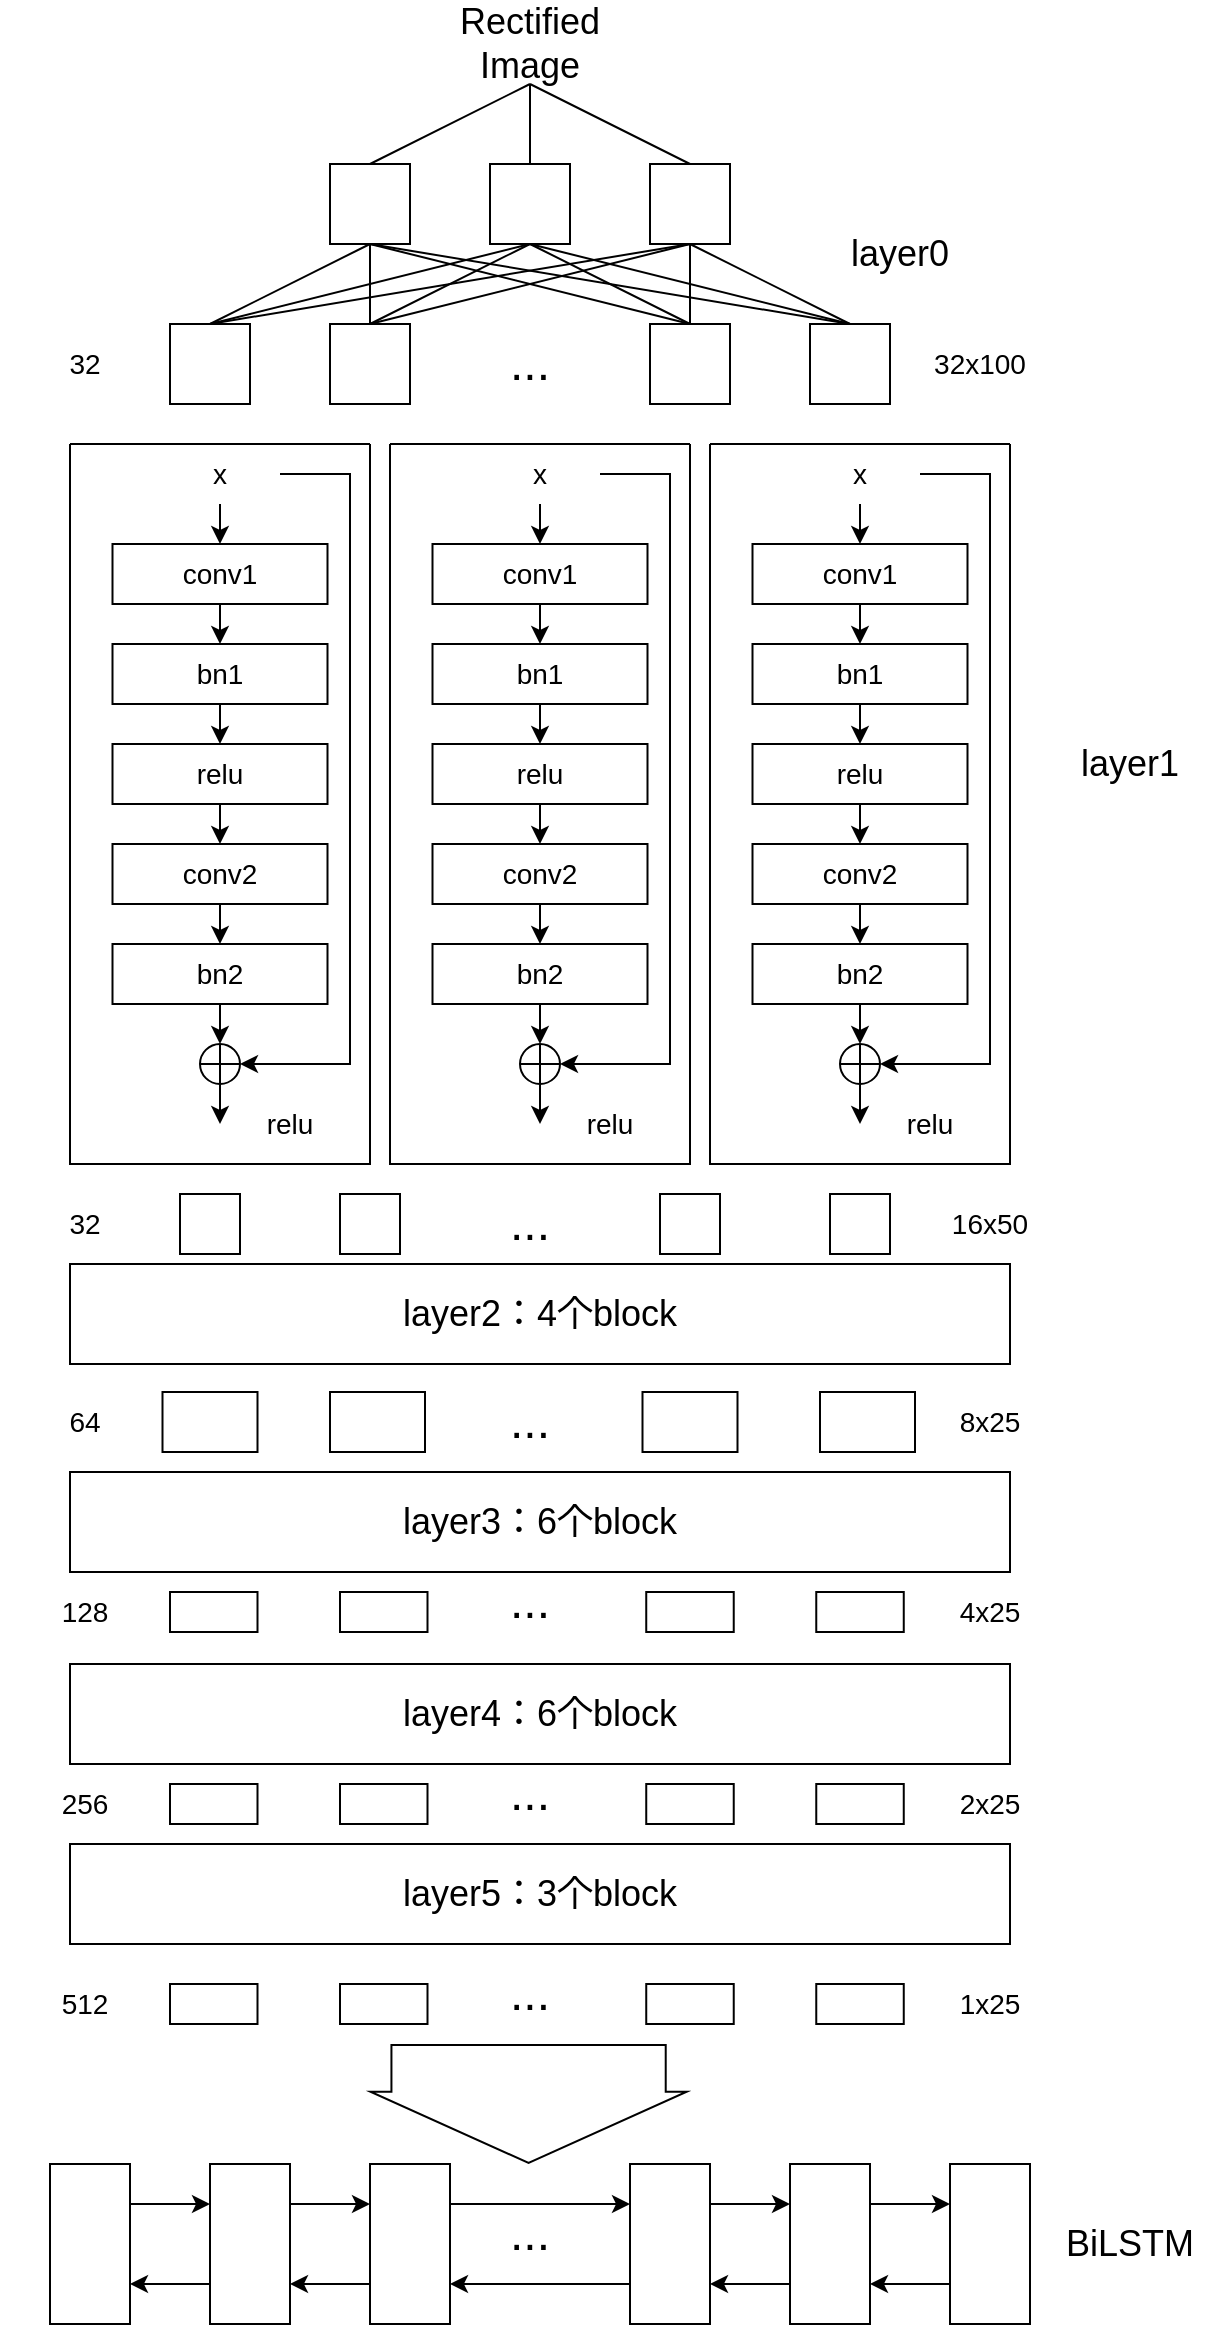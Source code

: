 <mxfile version="21.2.3" type="github">
  <diagram name="第 1 页" id="D8T1NSbYojLoOoO-aVT2">
    <mxGraphModel dx="969" dy="814" grid="1" gridSize="10" guides="1" tooltips="1" connect="1" arrows="1" fold="1" page="1" pageScale="1" pageWidth="827" pageHeight="1169" math="0" shadow="0">
      <root>
        <mxCell id="0" />
        <mxCell id="1" parent="0" />
        <mxCell id="19CoJULS_3s1aGb-RFfC-10" value="&lt;font style=&quot;font-size: 18px;&quot;&gt;Rectified Image&lt;/font&gt;" style="text;html=1;strokeColor=none;fillColor=none;align=center;verticalAlign=middle;whiteSpace=wrap;rounded=0;" vertex="1" parent="1">
          <mxGeometry x="260" y="480" width="80" height="40" as="geometry" />
        </mxCell>
        <mxCell id="19CoJULS_3s1aGb-RFfC-12" value="&lt;font style=&quot;font-size: 24px;&quot;&gt;...&lt;/font&gt;" style="text;html=1;strokeColor=none;fillColor=none;align=center;verticalAlign=middle;whiteSpace=wrap;rounded=0;" vertex="1" parent="1">
          <mxGeometry x="270" y="645" width="60" height="30" as="geometry" />
        </mxCell>
        <mxCell id="19CoJULS_3s1aGb-RFfC-13" value="&lt;font style=&quot;font-size: 14px;&quot;&gt;32x100&lt;/font&gt;" style="text;html=1;strokeColor=none;fillColor=none;align=center;verticalAlign=middle;whiteSpace=wrap;rounded=0;" vertex="1" parent="1">
          <mxGeometry x="495" y="645" width="60" height="30" as="geometry" />
        </mxCell>
        <mxCell id="19CoJULS_3s1aGb-RFfC-14" value="&lt;span style=&quot;font-size: 18px;&quot;&gt;layer0&lt;/span&gt;" style="text;html=1;strokeColor=none;fillColor=none;align=center;verticalAlign=middle;whiteSpace=wrap;rounded=0;" vertex="1" parent="1">
          <mxGeometry x="445" y="585" width="80" height="40" as="geometry" />
        </mxCell>
        <mxCell id="19CoJULS_3s1aGb-RFfC-32" value="" style="endArrow=none;html=1;rounded=0;entryX=0.5;entryY=1;entryDx=0;entryDy=0;exitX=0.5;exitY=0;exitDx=0;exitDy=0;" edge="1" parent="1" source="19CoJULS_3s1aGb-RFfC-192" target="19CoJULS_3s1aGb-RFfC-189">
          <mxGeometry width="50" height="50" relative="1" as="geometry">
            <mxPoint x="200" y="340" as="sourcePoint" />
            <mxPoint x="260" y="340" as="targetPoint" />
          </mxGeometry>
        </mxCell>
        <mxCell id="19CoJULS_3s1aGb-RFfC-34" value="" style="swimlane;startSize=0;" vertex="1" parent="1">
          <mxGeometry x="70" y="700" width="150" height="360" as="geometry" />
        </mxCell>
        <mxCell id="19CoJULS_3s1aGb-RFfC-45" style="edgeStyle=orthogonalEdgeStyle;rounded=0;orthogonalLoop=1;jettySize=auto;html=1;exitX=0.5;exitY=1;exitDx=0;exitDy=0;entryX=0.5;entryY=0;entryDx=0;entryDy=0;" edge="1" parent="19CoJULS_3s1aGb-RFfC-34" source="19CoJULS_3s1aGb-RFfC-36" target="19CoJULS_3s1aGb-RFfC-37">
          <mxGeometry relative="1" as="geometry" />
        </mxCell>
        <mxCell id="19CoJULS_3s1aGb-RFfC-36" value="&lt;font style=&quot;font-size: 14px;&quot;&gt;conv1&lt;/font&gt;" style="rounded=0;whiteSpace=wrap;html=1;" vertex="1" parent="19CoJULS_3s1aGb-RFfC-34">
          <mxGeometry x="21.25" y="50" width="107.5" height="30" as="geometry" />
        </mxCell>
        <mxCell id="19CoJULS_3s1aGb-RFfC-46" style="edgeStyle=orthogonalEdgeStyle;rounded=0;orthogonalLoop=1;jettySize=auto;html=1;exitX=0.5;exitY=1;exitDx=0;exitDy=0;entryX=0.5;entryY=0;entryDx=0;entryDy=0;" edge="1" parent="19CoJULS_3s1aGb-RFfC-34" source="19CoJULS_3s1aGb-RFfC-37" target="19CoJULS_3s1aGb-RFfC-38">
          <mxGeometry relative="1" as="geometry" />
        </mxCell>
        <mxCell id="19CoJULS_3s1aGb-RFfC-37" value="&lt;span style=&quot;font-size: 14px;&quot;&gt;bn1&lt;/span&gt;" style="rounded=0;whiteSpace=wrap;html=1;" vertex="1" parent="19CoJULS_3s1aGb-RFfC-34">
          <mxGeometry x="21.25" y="100" width="107.5" height="30" as="geometry" />
        </mxCell>
        <mxCell id="19CoJULS_3s1aGb-RFfC-47" style="edgeStyle=orthogonalEdgeStyle;rounded=0;orthogonalLoop=1;jettySize=auto;html=1;exitX=0.5;exitY=1;exitDx=0;exitDy=0;entryX=0.5;entryY=0;entryDx=0;entryDy=0;" edge="1" parent="19CoJULS_3s1aGb-RFfC-34" source="19CoJULS_3s1aGb-RFfC-38" target="19CoJULS_3s1aGb-RFfC-39">
          <mxGeometry relative="1" as="geometry" />
        </mxCell>
        <mxCell id="19CoJULS_3s1aGb-RFfC-38" value="&lt;span style=&quot;font-size: 14px;&quot;&gt;relu&lt;/span&gt;" style="rounded=0;whiteSpace=wrap;html=1;" vertex="1" parent="19CoJULS_3s1aGb-RFfC-34">
          <mxGeometry x="21.25" y="150" width="107.5" height="30" as="geometry" />
        </mxCell>
        <mxCell id="19CoJULS_3s1aGb-RFfC-48" style="edgeStyle=orthogonalEdgeStyle;rounded=0;orthogonalLoop=1;jettySize=auto;html=1;exitX=0.5;exitY=1;exitDx=0;exitDy=0;entryX=0.5;entryY=0;entryDx=0;entryDy=0;" edge="1" parent="19CoJULS_3s1aGb-RFfC-34" source="19CoJULS_3s1aGb-RFfC-39" target="19CoJULS_3s1aGb-RFfC-40">
          <mxGeometry relative="1" as="geometry" />
        </mxCell>
        <mxCell id="19CoJULS_3s1aGb-RFfC-39" value="&lt;span style=&quot;font-size: 14px;&quot;&gt;conv2&lt;/span&gt;" style="rounded=0;whiteSpace=wrap;html=1;" vertex="1" parent="19CoJULS_3s1aGb-RFfC-34">
          <mxGeometry x="21.25" y="200" width="107.5" height="30" as="geometry" />
        </mxCell>
        <mxCell id="19CoJULS_3s1aGb-RFfC-49" style="edgeStyle=orthogonalEdgeStyle;rounded=0;orthogonalLoop=1;jettySize=auto;html=1;exitX=0.5;exitY=1;exitDx=0;exitDy=0;" edge="1" parent="19CoJULS_3s1aGb-RFfC-34" source="19CoJULS_3s1aGb-RFfC-40">
          <mxGeometry relative="1" as="geometry">
            <mxPoint x="75" y="300" as="targetPoint" />
          </mxGeometry>
        </mxCell>
        <mxCell id="19CoJULS_3s1aGb-RFfC-40" value="&lt;span style=&quot;font-size: 14px;&quot;&gt;bn2&lt;/span&gt;" style="rounded=0;whiteSpace=wrap;html=1;" vertex="1" parent="19CoJULS_3s1aGb-RFfC-34">
          <mxGeometry x="21.25" y="250" width="107.5" height="30" as="geometry" />
        </mxCell>
        <mxCell id="19CoJULS_3s1aGb-RFfC-54" style="edgeStyle=orthogonalEdgeStyle;rounded=0;orthogonalLoop=1;jettySize=auto;html=1;exitX=0.5;exitY=1;exitDx=0;exitDy=0;" edge="1" parent="19CoJULS_3s1aGb-RFfC-34" source="19CoJULS_3s1aGb-RFfC-41">
          <mxGeometry relative="1" as="geometry">
            <mxPoint x="74.759" y="320.103" as="targetPoint" />
          </mxGeometry>
        </mxCell>
        <mxCell id="19CoJULS_3s1aGb-RFfC-41" value="" style="ellipse;whiteSpace=wrap;html=1;aspect=fixed;" vertex="1" parent="19CoJULS_3s1aGb-RFfC-34">
          <mxGeometry x="65" y="300" width="20" height="20" as="geometry" />
        </mxCell>
        <mxCell id="19CoJULS_3s1aGb-RFfC-43" value="" style="endArrow=none;html=1;rounded=0;entryX=1;entryY=0.5;entryDx=0;entryDy=0;exitX=0;exitY=0.5;exitDx=0;exitDy=0;" edge="1" parent="19CoJULS_3s1aGb-RFfC-34" source="19CoJULS_3s1aGb-RFfC-41" target="19CoJULS_3s1aGb-RFfC-41">
          <mxGeometry width="50" height="50" relative="1" as="geometry">
            <mxPoint x="150" y="240" as="sourcePoint" />
            <mxPoint x="200" y="190" as="targetPoint" />
          </mxGeometry>
        </mxCell>
        <mxCell id="19CoJULS_3s1aGb-RFfC-44" value="" style="endArrow=none;html=1;rounded=0;entryX=0.5;entryY=1;entryDx=0;entryDy=0;exitX=0.5;exitY=0;exitDx=0;exitDy=0;" edge="1" parent="19CoJULS_3s1aGb-RFfC-34" source="19CoJULS_3s1aGb-RFfC-41" target="19CoJULS_3s1aGb-RFfC-41">
          <mxGeometry width="50" height="50" relative="1" as="geometry">
            <mxPoint x="150" y="240" as="sourcePoint" />
            <mxPoint x="200" y="190" as="targetPoint" />
          </mxGeometry>
        </mxCell>
        <mxCell id="19CoJULS_3s1aGb-RFfC-52" style="edgeStyle=orthogonalEdgeStyle;rounded=0;orthogonalLoop=1;jettySize=auto;html=1;exitX=0.5;exitY=1;exitDx=0;exitDy=0;entryX=0.5;entryY=0;entryDx=0;entryDy=0;" edge="1" parent="19CoJULS_3s1aGb-RFfC-34" source="19CoJULS_3s1aGb-RFfC-50" target="19CoJULS_3s1aGb-RFfC-36">
          <mxGeometry relative="1" as="geometry" />
        </mxCell>
        <mxCell id="19CoJULS_3s1aGb-RFfC-53" style="edgeStyle=orthogonalEdgeStyle;rounded=0;orthogonalLoop=1;jettySize=auto;html=1;exitX=1;exitY=0.5;exitDx=0;exitDy=0;entryX=1;entryY=0.5;entryDx=0;entryDy=0;" edge="1" parent="19CoJULS_3s1aGb-RFfC-34" source="19CoJULS_3s1aGb-RFfC-50" target="19CoJULS_3s1aGb-RFfC-41">
          <mxGeometry relative="1" as="geometry">
            <Array as="points">
              <mxPoint x="140" y="15" />
              <mxPoint x="140" y="310" />
            </Array>
          </mxGeometry>
        </mxCell>
        <mxCell id="19CoJULS_3s1aGb-RFfC-50" value="&lt;font style=&quot;font-size: 14px;&quot;&gt;x&lt;/font&gt;" style="text;html=1;strokeColor=none;fillColor=none;align=center;verticalAlign=middle;whiteSpace=wrap;rounded=0;" vertex="1" parent="19CoJULS_3s1aGb-RFfC-34">
          <mxGeometry x="45" width="60" height="30" as="geometry" />
        </mxCell>
        <mxCell id="19CoJULS_3s1aGb-RFfC-57" value="&lt;font style=&quot;font-size: 14px;&quot;&gt;relu&lt;/font&gt;" style="text;html=1;strokeColor=none;fillColor=none;align=center;verticalAlign=middle;whiteSpace=wrap;rounded=0;" vertex="1" parent="19CoJULS_3s1aGb-RFfC-34">
          <mxGeometry x="80" y="325" width="60" height="30" as="geometry" />
        </mxCell>
        <mxCell id="19CoJULS_3s1aGb-RFfC-35" value="&lt;span style=&quot;font-size: 18px;&quot;&gt;layer1&lt;/span&gt;" style="text;html=1;strokeColor=none;fillColor=none;align=center;verticalAlign=middle;whiteSpace=wrap;rounded=0;" vertex="1" parent="1">
          <mxGeometry x="560" y="840" width="80" height="40" as="geometry" />
        </mxCell>
        <mxCell id="19CoJULS_3s1aGb-RFfC-56" value="" style="edgeStyle=orthogonalEdgeStyle;rounded=0;orthogonalLoop=1;jettySize=auto;html=1;" edge="1" parent="1" source="19CoJULS_3s1aGb-RFfC-41">
          <mxGeometry relative="1" as="geometry">
            <mxPoint x="145" y="1040" as="targetPoint" />
          </mxGeometry>
        </mxCell>
        <mxCell id="19CoJULS_3s1aGb-RFfC-64" value="" style="whiteSpace=wrap;html=1;aspect=fixed;" vertex="1" parent="1">
          <mxGeometry x="450" y="1075" width="30" height="30" as="geometry" />
        </mxCell>
        <mxCell id="19CoJULS_3s1aGb-RFfC-65" value="" style="whiteSpace=wrap;html=1;aspect=fixed;" vertex="1" parent="1">
          <mxGeometry x="365" y="1075" width="30" height="30" as="geometry" />
        </mxCell>
        <mxCell id="19CoJULS_3s1aGb-RFfC-66" value="" style="whiteSpace=wrap;html=1;aspect=fixed;" vertex="1" parent="1">
          <mxGeometry x="205" y="1075" width="30" height="30" as="geometry" />
        </mxCell>
        <mxCell id="19CoJULS_3s1aGb-RFfC-67" value="" style="whiteSpace=wrap;html=1;aspect=fixed;" vertex="1" parent="1">
          <mxGeometry x="125" y="1075" width="30" height="30" as="geometry" />
        </mxCell>
        <mxCell id="19CoJULS_3s1aGb-RFfC-69" value="&lt;font style=&quot;font-size: 14px;&quot;&gt;16x50&lt;/font&gt;" style="text;html=1;strokeColor=none;fillColor=none;align=center;verticalAlign=middle;whiteSpace=wrap;rounded=0;" vertex="1" parent="1">
          <mxGeometry x="500" y="1075" width="60" height="30" as="geometry" />
        </mxCell>
        <mxCell id="19CoJULS_3s1aGb-RFfC-96" value="&lt;font style=&quot;font-size: 24px;&quot;&gt;...&lt;/font&gt;" style="text;html=1;strokeColor=none;fillColor=none;align=center;verticalAlign=middle;whiteSpace=wrap;rounded=0;" vertex="1" parent="1">
          <mxGeometry x="270" y="1174" width="60" height="30" as="geometry" />
        </mxCell>
        <mxCell id="19CoJULS_3s1aGb-RFfC-97" value="&lt;font style=&quot;font-size: 14px;&quot;&gt;8x25&lt;/font&gt;" style="text;html=1;strokeColor=none;fillColor=none;align=center;verticalAlign=middle;whiteSpace=wrap;rounded=0;" vertex="1" parent="1">
          <mxGeometry x="500" y="1174" width="60" height="30" as="geometry" />
        </mxCell>
        <mxCell id="19CoJULS_3s1aGb-RFfC-121" value="" style="rounded=0;whiteSpace=wrap;html=1;" vertex="1" parent="1">
          <mxGeometry x="116.25" y="1174" width="47.5" height="30" as="geometry" />
        </mxCell>
        <mxCell id="19CoJULS_3s1aGb-RFfC-122" value="" style="rounded=0;whiteSpace=wrap;html=1;" vertex="1" parent="1">
          <mxGeometry x="200" y="1174" width="47.5" height="30" as="geometry" />
        </mxCell>
        <mxCell id="19CoJULS_3s1aGb-RFfC-123" value="" style="rounded=0;whiteSpace=wrap;html=1;" vertex="1" parent="1">
          <mxGeometry x="356.25" y="1174" width="47.5" height="30" as="geometry" />
        </mxCell>
        <mxCell id="19CoJULS_3s1aGb-RFfC-124" value="" style="rounded=0;whiteSpace=wrap;html=1;" vertex="1" parent="1">
          <mxGeometry x="445" y="1174" width="47.5" height="30" as="geometry" />
        </mxCell>
        <mxCell id="19CoJULS_3s1aGb-RFfC-126" value="&lt;font style=&quot;font-size: 14px;&quot;&gt;32&lt;/font&gt;" style="text;html=1;strokeColor=none;fillColor=none;align=center;verticalAlign=middle;whiteSpace=wrap;rounded=0;" vertex="1" parent="1">
          <mxGeometry x="35" y="640" width="85" height="40" as="geometry" />
        </mxCell>
        <mxCell id="19CoJULS_3s1aGb-RFfC-128" value="&lt;font style=&quot;font-size: 14px;&quot;&gt;64&lt;/font&gt;" style="text;html=1;strokeColor=none;fillColor=none;align=center;verticalAlign=middle;whiteSpace=wrap;rounded=0;" vertex="1" parent="1">
          <mxGeometry x="35" y="1169" width="85" height="40" as="geometry" />
        </mxCell>
        <mxCell id="19CoJULS_3s1aGb-RFfC-130" value="&lt;font style=&quot;font-size: 24px;&quot;&gt;...&lt;/font&gt;" style="text;html=1;strokeColor=none;fillColor=none;align=center;verticalAlign=middle;whiteSpace=wrap;rounded=0;" vertex="1" parent="1">
          <mxGeometry x="270" y="1264" width="60" height="30" as="geometry" />
        </mxCell>
        <mxCell id="19CoJULS_3s1aGb-RFfC-131" value="&lt;font style=&quot;font-size: 14px;&quot;&gt;4x25&lt;/font&gt;" style="text;html=1;strokeColor=none;fillColor=none;align=center;verticalAlign=middle;whiteSpace=wrap;rounded=0;" vertex="1" parent="1">
          <mxGeometry x="500" y="1269" width="60" height="30" as="geometry" />
        </mxCell>
        <mxCell id="19CoJULS_3s1aGb-RFfC-154" value="" style="rounded=0;whiteSpace=wrap;html=1;" vertex="1" parent="1">
          <mxGeometry x="443.13" y="1274" width="43.75" height="20" as="geometry" />
        </mxCell>
        <mxCell id="19CoJULS_3s1aGb-RFfC-158" value="" style="rounded=0;whiteSpace=wrap;html=1;" vertex="1" parent="1">
          <mxGeometry x="358.12" y="1274" width="43.75" height="20" as="geometry" />
        </mxCell>
        <mxCell id="19CoJULS_3s1aGb-RFfC-159" value="" style="rounded=0;whiteSpace=wrap;html=1;" vertex="1" parent="1">
          <mxGeometry x="205" y="1274" width="43.75" height="20" as="geometry" />
        </mxCell>
        <mxCell id="19CoJULS_3s1aGb-RFfC-160" value="" style="rounded=0;whiteSpace=wrap;html=1;" vertex="1" parent="1">
          <mxGeometry x="120" y="1274" width="43.75" height="20" as="geometry" />
        </mxCell>
        <mxCell id="19CoJULS_3s1aGb-RFfC-189" value="" style="whiteSpace=wrap;html=1;aspect=fixed;" vertex="1" parent="1">
          <mxGeometry x="200" y="560" width="40" height="40" as="geometry" />
        </mxCell>
        <mxCell id="19CoJULS_3s1aGb-RFfC-190" value="" style="whiteSpace=wrap;html=1;aspect=fixed;" vertex="1" parent="1">
          <mxGeometry x="280" y="560" width="40" height="40" as="geometry" />
        </mxCell>
        <mxCell id="19CoJULS_3s1aGb-RFfC-191" value="" style="whiteSpace=wrap;html=1;aspect=fixed;" vertex="1" parent="1">
          <mxGeometry x="360" y="560" width="40" height="40" as="geometry" />
        </mxCell>
        <mxCell id="19CoJULS_3s1aGb-RFfC-192" value="" style="whiteSpace=wrap;html=1;aspect=fixed;" vertex="1" parent="1">
          <mxGeometry x="120" y="640" width="40" height="40" as="geometry" />
        </mxCell>
        <mxCell id="19CoJULS_3s1aGb-RFfC-193" value="" style="whiteSpace=wrap;html=1;aspect=fixed;" vertex="1" parent="1">
          <mxGeometry x="200" y="640" width="40" height="40" as="geometry" />
        </mxCell>
        <mxCell id="19CoJULS_3s1aGb-RFfC-194" value="" style="whiteSpace=wrap;html=1;aspect=fixed;" vertex="1" parent="1">
          <mxGeometry x="360" y="640" width="40" height="40" as="geometry" />
        </mxCell>
        <mxCell id="19CoJULS_3s1aGb-RFfC-195" value="" style="whiteSpace=wrap;html=1;aspect=fixed;" vertex="1" parent="1">
          <mxGeometry x="440" y="640" width="40" height="40" as="geometry" />
        </mxCell>
        <mxCell id="19CoJULS_3s1aGb-RFfC-196" value="" style="endArrow=none;html=1;rounded=0;entryX=0.5;entryY=1;entryDx=0;entryDy=0;exitX=0.5;exitY=0;exitDx=0;exitDy=0;" edge="1" parent="1">
          <mxGeometry width="50" height="50" relative="1" as="geometry">
            <mxPoint x="220" y="640" as="sourcePoint" />
            <mxPoint x="300" y="600" as="targetPoint" />
          </mxGeometry>
        </mxCell>
        <mxCell id="19CoJULS_3s1aGb-RFfC-197" value="" style="endArrow=none;html=1;rounded=0;exitX=0.5;exitY=0;exitDx=0;exitDy=0;" edge="1" parent="1" source="19CoJULS_3s1aGb-RFfC-194">
          <mxGeometry width="50" height="50" relative="1" as="geometry">
            <mxPoint x="230" y="650" as="sourcePoint" />
            <mxPoint x="300" y="600" as="targetPoint" />
          </mxGeometry>
        </mxCell>
        <mxCell id="19CoJULS_3s1aGb-RFfC-198" value="" style="endArrow=none;html=1;rounded=0;exitX=0.5;exitY=0;exitDx=0;exitDy=0;" edge="1" parent="1">
          <mxGeometry width="50" height="50" relative="1" as="geometry">
            <mxPoint x="460" y="640" as="sourcePoint" />
            <mxPoint x="380" y="600" as="targetPoint" />
          </mxGeometry>
        </mxCell>
        <mxCell id="19CoJULS_3s1aGb-RFfC-199" value="" style="endArrow=none;html=1;rounded=0;exitX=0.5;exitY=0;exitDx=0;exitDy=0;entryX=0.5;entryY=1;entryDx=0;entryDy=0;" edge="1" parent="1" source="19CoJULS_3s1aGb-RFfC-195" target="19CoJULS_3s1aGb-RFfC-190">
          <mxGeometry width="50" height="50" relative="1" as="geometry">
            <mxPoint x="470" y="650" as="sourcePoint" />
            <mxPoint x="390" y="610" as="targetPoint" />
          </mxGeometry>
        </mxCell>
        <mxCell id="19CoJULS_3s1aGb-RFfC-200" value="" style="endArrow=none;html=1;rounded=0;entryX=0.5;entryY=1;entryDx=0;entryDy=0;" edge="1" parent="1" target="19CoJULS_3s1aGb-RFfC-189">
          <mxGeometry width="50" height="50" relative="1" as="geometry">
            <mxPoint x="460" y="640" as="sourcePoint" />
            <mxPoint x="310" y="610" as="targetPoint" />
          </mxGeometry>
        </mxCell>
        <mxCell id="19CoJULS_3s1aGb-RFfC-201" value="" style="endArrow=none;html=1;rounded=0;exitX=0.5;exitY=0;exitDx=0;exitDy=0;exitPerimeter=0;" edge="1" parent="1" source="19CoJULS_3s1aGb-RFfC-192">
          <mxGeometry width="50" height="50" relative="1" as="geometry">
            <mxPoint x="150" y="650" as="sourcePoint" />
            <mxPoint x="300" y="600" as="targetPoint" />
          </mxGeometry>
        </mxCell>
        <mxCell id="19CoJULS_3s1aGb-RFfC-202" value="" style="endArrow=none;html=1;rounded=0;entryX=0.5;entryY=1;entryDx=0;entryDy=0;" edge="1" parent="1" target="19CoJULS_3s1aGb-RFfC-191">
          <mxGeometry width="50" height="50" relative="1" as="geometry">
            <mxPoint x="140" y="640" as="sourcePoint" />
            <mxPoint x="310" y="610" as="targetPoint" />
          </mxGeometry>
        </mxCell>
        <mxCell id="19CoJULS_3s1aGb-RFfC-203" value="" style="endArrow=none;html=1;rounded=0;entryX=0.5;entryY=0;entryDx=0;entryDy=0;" edge="1" parent="1" target="19CoJULS_3s1aGb-RFfC-193">
          <mxGeometry width="50" height="50" relative="1" as="geometry">
            <mxPoint x="380" y="600" as="sourcePoint" />
            <mxPoint x="390" y="610" as="targetPoint" />
          </mxGeometry>
        </mxCell>
        <mxCell id="19CoJULS_3s1aGb-RFfC-204" value="" style="endArrow=none;html=1;rounded=0;" edge="1" parent="1">
          <mxGeometry width="50" height="50" relative="1" as="geometry">
            <mxPoint x="380" y="640" as="sourcePoint" />
            <mxPoint x="380" y="600" as="targetPoint" />
          </mxGeometry>
        </mxCell>
        <mxCell id="19CoJULS_3s1aGb-RFfC-205" value="" style="endArrow=none;html=1;rounded=0;entryX=0.5;entryY=1;entryDx=0;entryDy=0;exitX=0.5;exitY=0;exitDx=0;exitDy=0;" edge="1" parent="1" source="19CoJULS_3s1aGb-RFfC-194" target="19CoJULS_3s1aGb-RFfC-189">
          <mxGeometry width="50" height="50" relative="1" as="geometry">
            <mxPoint x="470" y="650" as="sourcePoint" />
            <mxPoint x="230" y="610" as="targetPoint" />
          </mxGeometry>
        </mxCell>
        <mxCell id="19CoJULS_3s1aGb-RFfC-206" value="" style="endArrow=none;html=1;rounded=0;entryX=0.5;entryY=1;entryDx=0;entryDy=0;exitX=0.5;exitY=0;exitDx=0;exitDy=0;" edge="1" parent="1" source="19CoJULS_3s1aGb-RFfC-193" target="19CoJULS_3s1aGb-RFfC-189">
          <mxGeometry width="50" height="50" relative="1" as="geometry">
            <mxPoint x="150" y="650" as="sourcePoint" />
            <mxPoint x="230" y="610" as="targetPoint" />
          </mxGeometry>
        </mxCell>
        <mxCell id="19CoJULS_3s1aGb-RFfC-207" value="" style="swimlane;startSize=0;" vertex="1" parent="1">
          <mxGeometry x="230" y="700" width="150" height="360" as="geometry" />
        </mxCell>
        <mxCell id="19CoJULS_3s1aGb-RFfC-208" style="edgeStyle=orthogonalEdgeStyle;rounded=0;orthogonalLoop=1;jettySize=auto;html=1;exitX=0.5;exitY=1;exitDx=0;exitDy=0;entryX=0.5;entryY=0;entryDx=0;entryDy=0;" edge="1" parent="19CoJULS_3s1aGb-RFfC-207" source="19CoJULS_3s1aGb-RFfC-209" target="19CoJULS_3s1aGb-RFfC-211">
          <mxGeometry relative="1" as="geometry" />
        </mxCell>
        <mxCell id="19CoJULS_3s1aGb-RFfC-209" value="&lt;font style=&quot;font-size: 14px;&quot;&gt;conv1&lt;/font&gt;" style="rounded=0;whiteSpace=wrap;html=1;" vertex="1" parent="19CoJULS_3s1aGb-RFfC-207">
          <mxGeometry x="21.25" y="50" width="107.5" height="30" as="geometry" />
        </mxCell>
        <mxCell id="19CoJULS_3s1aGb-RFfC-210" style="edgeStyle=orthogonalEdgeStyle;rounded=0;orthogonalLoop=1;jettySize=auto;html=1;exitX=0.5;exitY=1;exitDx=0;exitDy=0;entryX=0.5;entryY=0;entryDx=0;entryDy=0;" edge="1" parent="19CoJULS_3s1aGb-RFfC-207" source="19CoJULS_3s1aGb-RFfC-211" target="19CoJULS_3s1aGb-RFfC-213">
          <mxGeometry relative="1" as="geometry" />
        </mxCell>
        <mxCell id="19CoJULS_3s1aGb-RFfC-211" value="&lt;span style=&quot;font-size: 14px;&quot;&gt;bn1&lt;/span&gt;" style="rounded=0;whiteSpace=wrap;html=1;" vertex="1" parent="19CoJULS_3s1aGb-RFfC-207">
          <mxGeometry x="21.25" y="100" width="107.5" height="30" as="geometry" />
        </mxCell>
        <mxCell id="19CoJULS_3s1aGb-RFfC-212" style="edgeStyle=orthogonalEdgeStyle;rounded=0;orthogonalLoop=1;jettySize=auto;html=1;exitX=0.5;exitY=1;exitDx=0;exitDy=0;entryX=0.5;entryY=0;entryDx=0;entryDy=0;" edge="1" parent="19CoJULS_3s1aGb-RFfC-207" source="19CoJULS_3s1aGb-RFfC-213" target="19CoJULS_3s1aGb-RFfC-215">
          <mxGeometry relative="1" as="geometry" />
        </mxCell>
        <mxCell id="19CoJULS_3s1aGb-RFfC-213" value="&lt;span style=&quot;font-size: 14px;&quot;&gt;relu&lt;/span&gt;" style="rounded=0;whiteSpace=wrap;html=1;" vertex="1" parent="19CoJULS_3s1aGb-RFfC-207">
          <mxGeometry x="21.25" y="150" width="107.5" height="30" as="geometry" />
        </mxCell>
        <mxCell id="19CoJULS_3s1aGb-RFfC-214" style="edgeStyle=orthogonalEdgeStyle;rounded=0;orthogonalLoop=1;jettySize=auto;html=1;exitX=0.5;exitY=1;exitDx=0;exitDy=0;entryX=0.5;entryY=0;entryDx=0;entryDy=0;" edge="1" parent="19CoJULS_3s1aGb-RFfC-207" source="19CoJULS_3s1aGb-RFfC-215" target="19CoJULS_3s1aGb-RFfC-217">
          <mxGeometry relative="1" as="geometry" />
        </mxCell>
        <mxCell id="19CoJULS_3s1aGb-RFfC-215" value="&lt;span style=&quot;font-size: 14px;&quot;&gt;conv2&lt;/span&gt;" style="rounded=0;whiteSpace=wrap;html=1;" vertex="1" parent="19CoJULS_3s1aGb-RFfC-207">
          <mxGeometry x="21.25" y="200" width="107.5" height="30" as="geometry" />
        </mxCell>
        <mxCell id="19CoJULS_3s1aGb-RFfC-216" style="edgeStyle=orthogonalEdgeStyle;rounded=0;orthogonalLoop=1;jettySize=auto;html=1;exitX=0.5;exitY=1;exitDx=0;exitDy=0;" edge="1" parent="19CoJULS_3s1aGb-RFfC-207" source="19CoJULS_3s1aGb-RFfC-217">
          <mxGeometry relative="1" as="geometry">
            <mxPoint x="75" y="300" as="targetPoint" />
          </mxGeometry>
        </mxCell>
        <mxCell id="19CoJULS_3s1aGb-RFfC-217" value="&lt;span style=&quot;font-size: 14px;&quot;&gt;bn2&lt;/span&gt;" style="rounded=0;whiteSpace=wrap;html=1;" vertex="1" parent="19CoJULS_3s1aGb-RFfC-207">
          <mxGeometry x="21.25" y="250" width="107.5" height="30" as="geometry" />
        </mxCell>
        <mxCell id="19CoJULS_3s1aGb-RFfC-218" style="edgeStyle=orthogonalEdgeStyle;rounded=0;orthogonalLoop=1;jettySize=auto;html=1;exitX=0.5;exitY=1;exitDx=0;exitDy=0;" edge="1" parent="19CoJULS_3s1aGb-RFfC-207" source="19CoJULS_3s1aGb-RFfC-219">
          <mxGeometry relative="1" as="geometry">
            <mxPoint x="74.759" y="320.103" as="targetPoint" />
          </mxGeometry>
        </mxCell>
        <mxCell id="19CoJULS_3s1aGb-RFfC-219" value="" style="ellipse;whiteSpace=wrap;html=1;aspect=fixed;" vertex="1" parent="19CoJULS_3s1aGb-RFfC-207">
          <mxGeometry x="65" y="300" width="20" height="20" as="geometry" />
        </mxCell>
        <mxCell id="19CoJULS_3s1aGb-RFfC-220" value="" style="endArrow=none;html=1;rounded=0;entryX=1;entryY=0.5;entryDx=0;entryDy=0;exitX=0;exitY=0.5;exitDx=0;exitDy=0;" edge="1" parent="19CoJULS_3s1aGb-RFfC-207" source="19CoJULS_3s1aGb-RFfC-219" target="19CoJULS_3s1aGb-RFfC-219">
          <mxGeometry width="50" height="50" relative="1" as="geometry">
            <mxPoint x="150" y="240" as="sourcePoint" />
            <mxPoint x="200" y="190" as="targetPoint" />
          </mxGeometry>
        </mxCell>
        <mxCell id="19CoJULS_3s1aGb-RFfC-221" value="" style="endArrow=none;html=1;rounded=0;entryX=0.5;entryY=1;entryDx=0;entryDy=0;exitX=0.5;exitY=0;exitDx=0;exitDy=0;" edge="1" parent="19CoJULS_3s1aGb-RFfC-207" source="19CoJULS_3s1aGb-RFfC-219" target="19CoJULS_3s1aGb-RFfC-219">
          <mxGeometry width="50" height="50" relative="1" as="geometry">
            <mxPoint x="150" y="240" as="sourcePoint" />
            <mxPoint x="200" y="190" as="targetPoint" />
          </mxGeometry>
        </mxCell>
        <mxCell id="19CoJULS_3s1aGb-RFfC-222" style="edgeStyle=orthogonalEdgeStyle;rounded=0;orthogonalLoop=1;jettySize=auto;html=1;exitX=0.5;exitY=1;exitDx=0;exitDy=0;entryX=0.5;entryY=0;entryDx=0;entryDy=0;" edge="1" parent="19CoJULS_3s1aGb-RFfC-207" source="19CoJULS_3s1aGb-RFfC-224" target="19CoJULS_3s1aGb-RFfC-209">
          <mxGeometry relative="1" as="geometry" />
        </mxCell>
        <mxCell id="19CoJULS_3s1aGb-RFfC-223" style="edgeStyle=orthogonalEdgeStyle;rounded=0;orthogonalLoop=1;jettySize=auto;html=1;exitX=1;exitY=0.5;exitDx=0;exitDy=0;entryX=1;entryY=0.5;entryDx=0;entryDy=0;" edge="1" parent="19CoJULS_3s1aGb-RFfC-207" source="19CoJULS_3s1aGb-RFfC-224" target="19CoJULS_3s1aGb-RFfC-219">
          <mxGeometry relative="1" as="geometry">
            <Array as="points">
              <mxPoint x="140" y="15" />
              <mxPoint x="140" y="310" />
            </Array>
          </mxGeometry>
        </mxCell>
        <mxCell id="19CoJULS_3s1aGb-RFfC-224" value="&lt;font style=&quot;font-size: 14px;&quot;&gt;x&lt;/font&gt;" style="text;html=1;strokeColor=none;fillColor=none;align=center;verticalAlign=middle;whiteSpace=wrap;rounded=0;" vertex="1" parent="19CoJULS_3s1aGb-RFfC-207">
          <mxGeometry x="45" width="60" height="30" as="geometry" />
        </mxCell>
        <mxCell id="19CoJULS_3s1aGb-RFfC-225" value="&lt;font style=&quot;font-size: 14px;&quot;&gt;relu&lt;/font&gt;" style="text;html=1;strokeColor=none;fillColor=none;align=center;verticalAlign=middle;whiteSpace=wrap;rounded=0;" vertex="1" parent="19CoJULS_3s1aGb-RFfC-207">
          <mxGeometry x="80" y="325" width="60" height="30" as="geometry" />
        </mxCell>
        <mxCell id="19CoJULS_3s1aGb-RFfC-226" value="" style="edgeStyle=orthogonalEdgeStyle;rounded=0;orthogonalLoop=1;jettySize=auto;html=1;" edge="1" parent="1" source="19CoJULS_3s1aGb-RFfC-219">
          <mxGeometry relative="1" as="geometry">
            <mxPoint x="305" y="1040" as="targetPoint" />
          </mxGeometry>
        </mxCell>
        <mxCell id="19CoJULS_3s1aGb-RFfC-228" value="" style="swimlane;startSize=0;" vertex="1" parent="1">
          <mxGeometry x="390" y="700" width="150" height="360" as="geometry" />
        </mxCell>
        <mxCell id="19CoJULS_3s1aGb-RFfC-229" style="edgeStyle=orthogonalEdgeStyle;rounded=0;orthogonalLoop=1;jettySize=auto;html=1;exitX=0.5;exitY=1;exitDx=0;exitDy=0;entryX=0.5;entryY=0;entryDx=0;entryDy=0;" edge="1" parent="19CoJULS_3s1aGb-RFfC-228" source="19CoJULS_3s1aGb-RFfC-230" target="19CoJULS_3s1aGb-RFfC-232">
          <mxGeometry relative="1" as="geometry" />
        </mxCell>
        <mxCell id="19CoJULS_3s1aGb-RFfC-230" value="&lt;font style=&quot;font-size: 14px;&quot;&gt;conv1&lt;/font&gt;" style="rounded=0;whiteSpace=wrap;html=1;" vertex="1" parent="19CoJULS_3s1aGb-RFfC-228">
          <mxGeometry x="21.25" y="50" width="107.5" height="30" as="geometry" />
        </mxCell>
        <mxCell id="19CoJULS_3s1aGb-RFfC-231" style="edgeStyle=orthogonalEdgeStyle;rounded=0;orthogonalLoop=1;jettySize=auto;html=1;exitX=0.5;exitY=1;exitDx=0;exitDy=0;entryX=0.5;entryY=0;entryDx=0;entryDy=0;" edge="1" parent="19CoJULS_3s1aGb-RFfC-228" source="19CoJULS_3s1aGb-RFfC-232" target="19CoJULS_3s1aGb-RFfC-234">
          <mxGeometry relative="1" as="geometry" />
        </mxCell>
        <mxCell id="19CoJULS_3s1aGb-RFfC-232" value="&lt;span style=&quot;font-size: 14px;&quot;&gt;bn1&lt;/span&gt;" style="rounded=0;whiteSpace=wrap;html=1;" vertex="1" parent="19CoJULS_3s1aGb-RFfC-228">
          <mxGeometry x="21.25" y="100" width="107.5" height="30" as="geometry" />
        </mxCell>
        <mxCell id="19CoJULS_3s1aGb-RFfC-233" style="edgeStyle=orthogonalEdgeStyle;rounded=0;orthogonalLoop=1;jettySize=auto;html=1;exitX=0.5;exitY=1;exitDx=0;exitDy=0;entryX=0.5;entryY=0;entryDx=0;entryDy=0;" edge="1" parent="19CoJULS_3s1aGb-RFfC-228" source="19CoJULS_3s1aGb-RFfC-234" target="19CoJULS_3s1aGb-RFfC-236">
          <mxGeometry relative="1" as="geometry" />
        </mxCell>
        <mxCell id="19CoJULS_3s1aGb-RFfC-234" value="&lt;span style=&quot;font-size: 14px;&quot;&gt;relu&lt;/span&gt;" style="rounded=0;whiteSpace=wrap;html=1;" vertex="1" parent="19CoJULS_3s1aGb-RFfC-228">
          <mxGeometry x="21.25" y="150" width="107.5" height="30" as="geometry" />
        </mxCell>
        <mxCell id="19CoJULS_3s1aGb-RFfC-235" style="edgeStyle=orthogonalEdgeStyle;rounded=0;orthogonalLoop=1;jettySize=auto;html=1;exitX=0.5;exitY=1;exitDx=0;exitDy=0;entryX=0.5;entryY=0;entryDx=0;entryDy=0;" edge="1" parent="19CoJULS_3s1aGb-RFfC-228" source="19CoJULS_3s1aGb-RFfC-236" target="19CoJULS_3s1aGb-RFfC-238">
          <mxGeometry relative="1" as="geometry" />
        </mxCell>
        <mxCell id="19CoJULS_3s1aGb-RFfC-236" value="&lt;span style=&quot;font-size: 14px;&quot;&gt;conv2&lt;/span&gt;" style="rounded=0;whiteSpace=wrap;html=1;" vertex="1" parent="19CoJULS_3s1aGb-RFfC-228">
          <mxGeometry x="21.25" y="200" width="107.5" height="30" as="geometry" />
        </mxCell>
        <mxCell id="19CoJULS_3s1aGb-RFfC-237" style="edgeStyle=orthogonalEdgeStyle;rounded=0;orthogonalLoop=1;jettySize=auto;html=1;exitX=0.5;exitY=1;exitDx=0;exitDy=0;" edge="1" parent="19CoJULS_3s1aGb-RFfC-228" source="19CoJULS_3s1aGb-RFfC-238">
          <mxGeometry relative="1" as="geometry">
            <mxPoint x="75" y="300" as="targetPoint" />
          </mxGeometry>
        </mxCell>
        <mxCell id="19CoJULS_3s1aGb-RFfC-238" value="&lt;span style=&quot;font-size: 14px;&quot;&gt;bn2&lt;/span&gt;" style="rounded=0;whiteSpace=wrap;html=1;" vertex="1" parent="19CoJULS_3s1aGb-RFfC-228">
          <mxGeometry x="21.25" y="250" width="107.5" height="30" as="geometry" />
        </mxCell>
        <mxCell id="19CoJULS_3s1aGb-RFfC-239" style="edgeStyle=orthogonalEdgeStyle;rounded=0;orthogonalLoop=1;jettySize=auto;html=1;exitX=0.5;exitY=1;exitDx=0;exitDy=0;" edge="1" parent="19CoJULS_3s1aGb-RFfC-228" source="19CoJULS_3s1aGb-RFfC-240">
          <mxGeometry relative="1" as="geometry">
            <mxPoint x="74.759" y="320.103" as="targetPoint" />
          </mxGeometry>
        </mxCell>
        <mxCell id="19CoJULS_3s1aGb-RFfC-240" value="" style="ellipse;whiteSpace=wrap;html=1;aspect=fixed;" vertex="1" parent="19CoJULS_3s1aGb-RFfC-228">
          <mxGeometry x="65" y="300" width="20" height="20" as="geometry" />
        </mxCell>
        <mxCell id="19CoJULS_3s1aGb-RFfC-241" value="" style="endArrow=none;html=1;rounded=0;entryX=1;entryY=0.5;entryDx=0;entryDy=0;exitX=0;exitY=0.5;exitDx=0;exitDy=0;" edge="1" parent="19CoJULS_3s1aGb-RFfC-228" source="19CoJULS_3s1aGb-RFfC-240" target="19CoJULS_3s1aGb-RFfC-240">
          <mxGeometry width="50" height="50" relative="1" as="geometry">
            <mxPoint x="150" y="240" as="sourcePoint" />
            <mxPoint x="200" y="190" as="targetPoint" />
          </mxGeometry>
        </mxCell>
        <mxCell id="19CoJULS_3s1aGb-RFfC-242" value="" style="endArrow=none;html=1;rounded=0;entryX=0.5;entryY=1;entryDx=0;entryDy=0;exitX=0.5;exitY=0;exitDx=0;exitDy=0;" edge="1" parent="19CoJULS_3s1aGb-RFfC-228" source="19CoJULS_3s1aGb-RFfC-240" target="19CoJULS_3s1aGb-RFfC-240">
          <mxGeometry width="50" height="50" relative="1" as="geometry">
            <mxPoint x="150" y="240" as="sourcePoint" />
            <mxPoint x="200" y="190" as="targetPoint" />
          </mxGeometry>
        </mxCell>
        <mxCell id="19CoJULS_3s1aGb-RFfC-243" style="edgeStyle=orthogonalEdgeStyle;rounded=0;orthogonalLoop=1;jettySize=auto;html=1;exitX=0.5;exitY=1;exitDx=0;exitDy=0;entryX=0.5;entryY=0;entryDx=0;entryDy=0;" edge="1" parent="19CoJULS_3s1aGb-RFfC-228" source="19CoJULS_3s1aGb-RFfC-245" target="19CoJULS_3s1aGb-RFfC-230">
          <mxGeometry relative="1" as="geometry" />
        </mxCell>
        <mxCell id="19CoJULS_3s1aGb-RFfC-244" style="edgeStyle=orthogonalEdgeStyle;rounded=0;orthogonalLoop=1;jettySize=auto;html=1;exitX=1;exitY=0.5;exitDx=0;exitDy=0;entryX=1;entryY=0.5;entryDx=0;entryDy=0;" edge="1" parent="19CoJULS_3s1aGb-RFfC-228" source="19CoJULS_3s1aGb-RFfC-245" target="19CoJULS_3s1aGb-RFfC-240">
          <mxGeometry relative="1" as="geometry">
            <Array as="points">
              <mxPoint x="140" y="15" />
              <mxPoint x="140" y="310" />
            </Array>
          </mxGeometry>
        </mxCell>
        <mxCell id="19CoJULS_3s1aGb-RFfC-245" value="&lt;font style=&quot;font-size: 14px;&quot;&gt;x&lt;/font&gt;" style="text;html=1;strokeColor=none;fillColor=none;align=center;verticalAlign=middle;whiteSpace=wrap;rounded=0;" vertex="1" parent="19CoJULS_3s1aGb-RFfC-228">
          <mxGeometry x="45" width="60" height="30" as="geometry" />
        </mxCell>
        <mxCell id="19CoJULS_3s1aGb-RFfC-246" value="&lt;font style=&quot;font-size: 14px;&quot;&gt;relu&lt;/font&gt;" style="text;html=1;strokeColor=none;fillColor=none;align=center;verticalAlign=middle;whiteSpace=wrap;rounded=0;" vertex="1" parent="19CoJULS_3s1aGb-RFfC-228">
          <mxGeometry x="80" y="325" width="60" height="30" as="geometry" />
        </mxCell>
        <mxCell id="19CoJULS_3s1aGb-RFfC-247" value="" style="edgeStyle=orthogonalEdgeStyle;rounded=0;orthogonalLoop=1;jettySize=auto;html=1;" edge="1" parent="1" source="19CoJULS_3s1aGb-RFfC-240">
          <mxGeometry relative="1" as="geometry">
            <mxPoint x="465" y="1040" as="targetPoint" />
          </mxGeometry>
        </mxCell>
        <mxCell id="19CoJULS_3s1aGb-RFfC-249" value="&lt;font style=&quot;font-size: 24px;&quot;&gt;...&lt;/font&gt;" style="text;html=1;strokeColor=none;fillColor=none;align=center;verticalAlign=middle;whiteSpace=wrap;rounded=0;" vertex="1" parent="1">
          <mxGeometry x="270" y="1075" width="60" height="30" as="geometry" />
        </mxCell>
        <mxCell id="19CoJULS_3s1aGb-RFfC-250" value="&lt;font style=&quot;font-size: 14px;&quot;&gt;32&lt;/font&gt;" style="text;html=1;strokeColor=none;fillColor=none;align=center;verticalAlign=middle;whiteSpace=wrap;rounded=0;" vertex="1" parent="1">
          <mxGeometry x="35" y="1070" width="85" height="40" as="geometry" />
        </mxCell>
        <mxCell id="19CoJULS_3s1aGb-RFfC-253" value="&lt;font style=&quot;font-size: 18px;&quot;&gt;layer2：4个block&lt;/font&gt;" style="rounded=0;whiteSpace=wrap;html=1;" vertex="1" parent="1">
          <mxGeometry x="70" y="1110" width="470" height="50" as="geometry" />
        </mxCell>
        <mxCell id="19CoJULS_3s1aGb-RFfC-254" value="&lt;font style=&quot;font-size: 18px;&quot;&gt;layer3：6个block&lt;/font&gt;" style="rounded=0;whiteSpace=wrap;html=1;" vertex="1" parent="1">
          <mxGeometry x="70" y="1214" width="470" height="50" as="geometry" />
        </mxCell>
        <mxCell id="19CoJULS_3s1aGb-RFfC-257" value="&lt;font style=&quot;font-size: 24px;&quot;&gt;...&lt;/font&gt;" style="text;html=1;strokeColor=none;fillColor=none;align=center;verticalAlign=middle;whiteSpace=wrap;rounded=0;" vertex="1" parent="1">
          <mxGeometry x="270" y="1360" width="60" height="30" as="geometry" />
        </mxCell>
        <mxCell id="19CoJULS_3s1aGb-RFfC-258" value="&lt;font style=&quot;font-size: 14px;&quot;&gt;2x25&lt;/font&gt;" style="text;html=1;strokeColor=none;fillColor=none;align=center;verticalAlign=middle;whiteSpace=wrap;rounded=0;" vertex="1" parent="1">
          <mxGeometry x="500" y="1365" width="60" height="30" as="geometry" />
        </mxCell>
        <mxCell id="19CoJULS_3s1aGb-RFfC-259" value="" style="rounded=0;whiteSpace=wrap;html=1;" vertex="1" parent="1">
          <mxGeometry x="443.13" y="1370" width="43.75" height="20" as="geometry" />
        </mxCell>
        <mxCell id="19CoJULS_3s1aGb-RFfC-260" value="" style="rounded=0;whiteSpace=wrap;html=1;" vertex="1" parent="1">
          <mxGeometry x="358.12" y="1370" width="43.75" height="20" as="geometry" />
        </mxCell>
        <mxCell id="19CoJULS_3s1aGb-RFfC-261" value="" style="rounded=0;whiteSpace=wrap;html=1;" vertex="1" parent="1">
          <mxGeometry x="205" y="1370" width="43.75" height="20" as="geometry" />
        </mxCell>
        <mxCell id="19CoJULS_3s1aGb-RFfC-262" value="" style="rounded=0;whiteSpace=wrap;html=1;" vertex="1" parent="1">
          <mxGeometry x="120" y="1370" width="43.75" height="20" as="geometry" />
        </mxCell>
        <mxCell id="19CoJULS_3s1aGb-RFfC-263" value="&lt;font style=&quot;font-size: 18px;&quot;&gt;layer4：6个block&lt;/font&gt;" style="rounded=0;whiteSpace=wrap;html=1;" vertex="1" parent="1">
          <mxGeometry x="70" y="1310" width="470" height="50" as="geometry" />
        </mxCell>
        <mxCell id="19CoJULS_3s1aGb-RFfC-264" value="&lt;font style=&quot;font-size: 24px;&quot;&gt;...&lt;/font&gt;" style="text;html=1;strokeColor=none;fillColor=none;align=center;verticalAlign=middle;whiteSpace=wrap;rounded=0;" vertex="1" parent="1">
          <mxGeometry x="270" y="1460" width="60" height="30" as="geometry" />
        </mxCell>
        <mxCell id="19CoJULS_3s1aGb-RFfC-265" value="&lt;font style=&quot;font-size: 14px;&quot;&gt;1x25&lt;/font&gt;" style="text;html=1;strokeColor=none;fillColor=none;align=center;verticalAlign=middle;whiteSpace=wrap;rounded=0;" vertex="1" parent="1">
          <mxGeometry x="500" y="1465" width="60" height="30" as="geometry" />
        </mxCell>
        <mxCell id="19CoJULS_3s1aGb-RFfC-266" value="" style="rounded=0;whiteSpace=wrap;html=1;" vertex="1" parent="1">
          <mxGeometry x="443.13" y="1470" width="43.75" height="20" as="geometry" />
        </mxCell>
        <mxCell id="19CoJULS_3s1aGb-RFfC-267" value="" style="rounded=0;whiteSpace=wrap;html=1;" vertex="1" parent="1">
          <mxGeometry x="358.12" y="1470" width="43.75" height="20" as="geometry" />
        </mxCell>
        <mxCell id="19CoJULS_3s1aGb-RFfC-268" value="" style="rounded=0;whiteSpace=wrap;html=1;" vertex="1" parent="1">
          <mxGeometry x="205" y="1470" width="43.75" height="20" as="geometry" />
        </mxCell>
        <mxCell id="19CoJULS_3s1aGb-RFfC-269" value="" style="rounded=0;whiteSpace=wrap;html=1;" vertex="1" parent="1">
          <mxGeometry x="120" y="1470" width="43.75" height="20" as="geometry" />
        </mxCell>
        <mxCell id="19CoJULS_3s1aGb-RFfC-270" value="&lt;font style=&quot;font-size: 18px;&quot;&gt;layer5：3个block&lt;/font&gt;" style="rounded=0;whiteSpace=wrap;html=1;" vertex="1" parent="1">
          <mxGeometry x="70" y="1400" width="470" height="50" as="geometry" />
        </mxCell>
        <mxCell id="19CoJULS_3s1aGb-RFfC-271" value="&lt;font style=&quot;font-size: 14px;&quot;&gt;128&lt;/font&gt;" style="text;html=1;strokeColor=none;fillColor=none;align=center;verticalAlign=middle;whiteSpace=wrap;rounded=0;" vertex="1" parent="1">
          <mxGeometry x="35" y="1264" width="85" height="40" as="geometry" />
        </mxCell>
        <mxCell id="19CoJULS_3s1aGb-RFfC-272" value="&lt;font style=&quot;font-size: 14px;&quot;&gt;256&lt;/font&gt;" style="text;html=1;strokeColor=none;fillColor=none;align=center;verticalAlign=middle;whiteSpace=wrap;rounded=0;" vertex="1" parent="1">
          <mxGeometry x="35" y="1360" width="85" height="40" as="geometry" />
        </mxCell>
        <mxCell id="19CoJULS_3s1aGb-RFfC-273" value="&lt;font style=&quot;font-size: 14px;&quot;&gt;512&lt;/font&gt;" style="text;html=1;strokeColor=none;fillColor=none;align=center;verticalAlign=middle;whiteSpace=wrap;rounded=0;" vertex="1" parent="1">
          <mxGeometry x="35" y="1460" width="85" height="40" as="geometry" />
        </mxCell>
        <mxCell id="19CoJULS_3s1aGb-RFfC-275" value="" style="endArrow=classic;html=1;rounded=0;shape=flexArrow;width=137.143;endSize=11.557;" edge="1" parent="1">
          <mxGeometry width="50" height="50" relative="1" as="geometry">
            <mxPoint x="299.29" y="1500" as="sourcePoint" />
            <mxPoint x="299.29" y="1560" as="targetPoint" />
          </mxGeometry>
        </mxCell>
        <mxCell id="19CoJULS_3s1aGb-RFfC-286" style="edgeStyle=orthogonalEdgeStyle;rounded=0;orthogonalLoop=1;jettySize=auto;html=1;exitX=1;exitY=0.25;exitDx=0;exitDy=0;entryX=0;entryY=0.25;entryDx=0;entryDy=0;" edge="1" parent="1" source="19CoJULS_3s1aGb-RFfC-276" target="19CoJULS_3s1aGb-RFfC-277">
          <mxGeometry relative="1" as="geometry" />
        </mxCell>
        <mxCell id="19CoJULS_3s1aGb-RFfC-276" value="" style="rounded=0;whiteSpace=wrap;html=1;" vertex="1" parent="1">
          <mxGeometry x="60" y="1560" width="40" height="80" as="geometry" />
        </mxCell>
        <mxCell id="19CoJULS_3s1aGb-RFfC-287" style="edgeStyle=orthogonalEdgeStyle;rounded=0;orthogonalLoop=1;jettySize=auto;html=1;exitX=1;exitY=0.25;exitDx=0;exitDy=0;entryX=0;entryY=0.25;entryDx=0;entryDy=0;" edge="1" parent="1" source="19CoJULS_3s1aGb-RFfC-277" target="19CoJULS_3s1aGb-RFfC-278">
          <mxGeometry relative="1" as="geometry" />
        </mxCell>
        <mxCell id="19CoJULS_3s1aGb-RFfC-295" style="edgeStyle=orthogonalEdgeStyle;rounded=0;orthogonalLoop=1;jettySize=auto;html=1;exitX=0;exitY=0.75;exitDx=0;exitDy=0;entryX=1;entryY=0.75;entryDx=0;entryDy=0;" edge="1" parent="1" source="19CoJULS_3s1aGb-RFfC-277" target="19CoJULS_3s1aGb-RFfC-276">
          <mxGeometry relative="1" as="geometry" />
        </mxCell>
        <mxCell id="19CoJULS_3s1aGb-RFfC-277" value="" style="rounded=0;whiteSpace=wrap;html=1;" vertex="1" parent="1">
          <mxGeometry x="140" y="1560" width="40" height="80" as="geometry" />
        </mxCell>
        <mxCell id="19CoJULS_3s1aGb-RFfC-288" style="edgeStyle=orthogonalEdgeStyle;rounded=0;orthogonalLoop=1;jettySize=auto;html=1;exitX=1;exitY=0.25;exitDx=0;exitDy=0;entryX=0;entryY=0.25;entryDx=0;entryDy=0;" edge="1" parent="1" source="19CoJULS_3s1aGb-RFfC-278" target="19CoJULS_3s1aGb-RFfC-279">
          <mxGeometry relative="1" as="geometry" />
        </mxCell>
        <mxCell id="19CoJULS_3s1aGb-RFfC-294" style="edgeStyle=orthogonalEdgeStyle;rounded=0;orthogonalLoop=1;jettySize=auto;html=1;exitX=0;exitY=0.75;exitDx=0;exitDy=0;entryX=1;entryY=0.75;entryDx=0;entryDy=0;" edge="1" parent="1" source="19CoJULS_3s1aGb-RFfC-278" target="19CoJULS_3s1aGb-RFfC-277">
          <mxGeometry relative="1" as="geometry" />
        </mxCell>
        <mxCell id="19CoJULS_3s1aGb-RFfC-278" value="" style="rounded=0;whiteSpace=wrap;html=1;" vertex="1" parent="1">
          <mxGeometry x="220" y="1560" width="40" height="80" as="geometry" />
        </mxCell>
        <mxCell id="19CoJULS_3s1aGb-RFfC-289" style="edgeStyle=orthogonalEdgeStyle;rounded=0;orthogonalLoop=1;jettySize=auto;html=1;exitX=1;exitY=0.25;exitDx=0;exitDy=0;entryX=0;entryY=0.25;entryDx=0;entryDy=0;" edge="1" parent="1" source="19CoJULS_3s1aGb-RFfC-279" target="19CoJULS_3s1aGb-RFfC-281">
          <mxGeometry relative="1" as="geometry" />
        </mxCell>
        <mxCell id="19CoJULS_3s1aGb-RFfC-293" style="edgeStyle=orthogonalEdgeStyle;rounded=0;orthogonalLoop=1;jettySize=auto;html=1;exitX=0;exitY=0.75;exitDx=0;exitDy=0;entryX=1;entryY=0.75;entryDx=0;entryDy=0;" edge="1" parent="1" source="19CoJULS_3s1aGb-RFfC-279" target="19CoJULS_3s1aGb-RFfC-278">
          <mxGeometry relative="1" as="geometry" />
        </mxCell>
        <mxCell id="19CoJULS_3s1aGb-RFfC-279" value="" style="rounded=0;whiteSpace=wrap;html=1;" vertex="1" parent="1">
          <mxGeometry x="350" y="1560" width="40" height="80" as="geometry" />
        </mxCell>
        <mxCell id="19CoJULS_3s1aGb-RFfC-290" style="edgeStyle=orthogonalEdgeStyle;rounded=0;orthogonalLoop=1;jettySize=auto;html=1;exitX=1;exitY=0.25;exitDx=0;exitDy=0;entryX=0;entryY=0.25;entryDx=0;entryDy=0;" edge="1" parent="1" source="19CoJULS_3s1aGb-RFfC-281" target="19CoJULS_3s1aGb-RFfC-282">
          <mxGeometry relative="1" as="geometry" />
        </mxCell>
        <mxCell id="19CoJULS_3s1aGb-RFfC-292" style="edgeStyle=orthogonalEdgeStyle;rounded=0;orthogonalLoop=1;jettySize=auto;html=1;exitX=0;exitY=0.75;exitDx=0;exitDy=0;entryX=1;entryY=0.75;entryDx=0;entryDy=0;" edge="1" parent="1" source="19CoJULS_3s1aGb-RFfC-281" target="19CoJULS_3s1aGb-RFfC-279">
          <mxGeometry relative="1" as="geometry" />
        </mxCell>
        <mxCell id="19CoJULS_3s1aGb-RFfC-281" value="" style="rounded=0;whiteSpace=wrap;html=1;" vertex="1" parent="1">
          <mxGeometry x="430" y="1560" width="40" height="80" as="geometry" />
        </mxCell>
        <mxCell id="19CoJULS_3s1aGb-RFfC-291" style="edgeStyle=orthogonalEdgeStyle;rounded=0;orthogonalLoop=1;jettySize=auto;html=1;exitX=0;exitY=0.75;exitDx=0;exitDy=0;entryX=1;entryY=0.75;entryDx=0;entryDy=0;" edge="1" parent="1" source="19CoJULS_3s1aGb-RFfC-282" target="19CoJULS_3s1aGb-RFfC-281">
          <mxGeometry relative="1" as="geometry" />
        </mxCell>
        <mxCell id="19CoJULS_3s1aGb-RFfC-282" value="" style="rounded=0;whiteSpace=wrap;html=1;" vertex="1" parent="1">
          <mxGeometry x="510" y="1560" width="40" height="80" as="geometry" />
        </mxCell>
        <mxCell id="19CoJULS_3s1aGb-RFfC-284" value="&lt;font style=&quot;font-size: 24px;&quot;&gt;...&lt;/font&gt;" style="text;html=1;strokeColor=none;fillColor=none;align=center;verticalAlign=middle;whiteSpace=wrap;rounded=0;" vertex="1" parent="1">
          <mxGeometry x="270" y="1580" width="60" height="30" as="geometry" />
        </mxCell>
        <mxCell id="19CoJULS_3s1aGb-RFfC-296" value="&lt;font style=&quot;font-size: 18px;&quot;&gt;BiLSTM&lt;/font&gt;" style="text;html=1;strokeColor=none;fillColor=none;align=center;verticalAlign=middle;whiteSpace=wrap;rounded=0;" vertex="1" parent="1">
          <mxGeometry x="570" y="1585" width="60" height="30" as="geometry" />
        </mxCell>
        <mxCell id="19CoJULS_3s1aGb-RFfC-297" value="" style="endArrow=none;html=1;rounded=0;entryX=0.5;entryY=1;entryDx=0;entryDy=0;exitX=0.5;exitY=0;exitDx=0;exitDy=0;" edge="1" parent="1" source="19CoJULS_3s1aGb-RFfC-190" target="19CoJULS_3s1aGb-RFfC-10">
          <mxGeometry width="50" height="50" relative="1" as="geometry">
            <mxPoint x="230" y="650" as="sourcePoint" />
            <mxPoint x="230" y="610" as="targetPoint" />
          </mxGeometry>
        </mxCell>
        <mxCell id="19CoJULS_3s1aGb-RFfC-298" value="" style="endArrow=none;html=1;rounded=0;entryX=0.5;entryY=1;entryDx=0;entryDy=0;exitX=0.5;exitY=0;exitDx=0;exitDy=0;" edge="1" parent="1" source="19CoJULS_3s1aGb-RFfC-191" target="19CoJULS_3s1aGb-RFfC-10">
          <mxGeometry width="50" height="50" relative="1" as="geometry">
            <mxPoint x="310" y="570" as="sourcePoint" />
            <mxPoint x="310" y="530" as="targetPoint" />
          </mxGeometry>
        </mxCell>
        <mxCell id="19CoJULS_3s1aGb-RFfC-299" value="" style="endArrow=none;html=1;rounded=0;exitX=0.5;exitY=0;exitDx=0;exitDy=0;" edge="1" parent="1" source="19CoJULS_3s1aGb-RFfC-189">
          <mxGeometry width="50" height="50" relative="1" as="geometry">
            <mxPoint x="310" y="570" as="sourcePoint" />
            <mxPoint x="300" y="520" as="targetPoint" />
          </mxGeometry>
        </mxCell>
      </root>
    </mxGraphModel>
  </diagram>
</mxfile>
